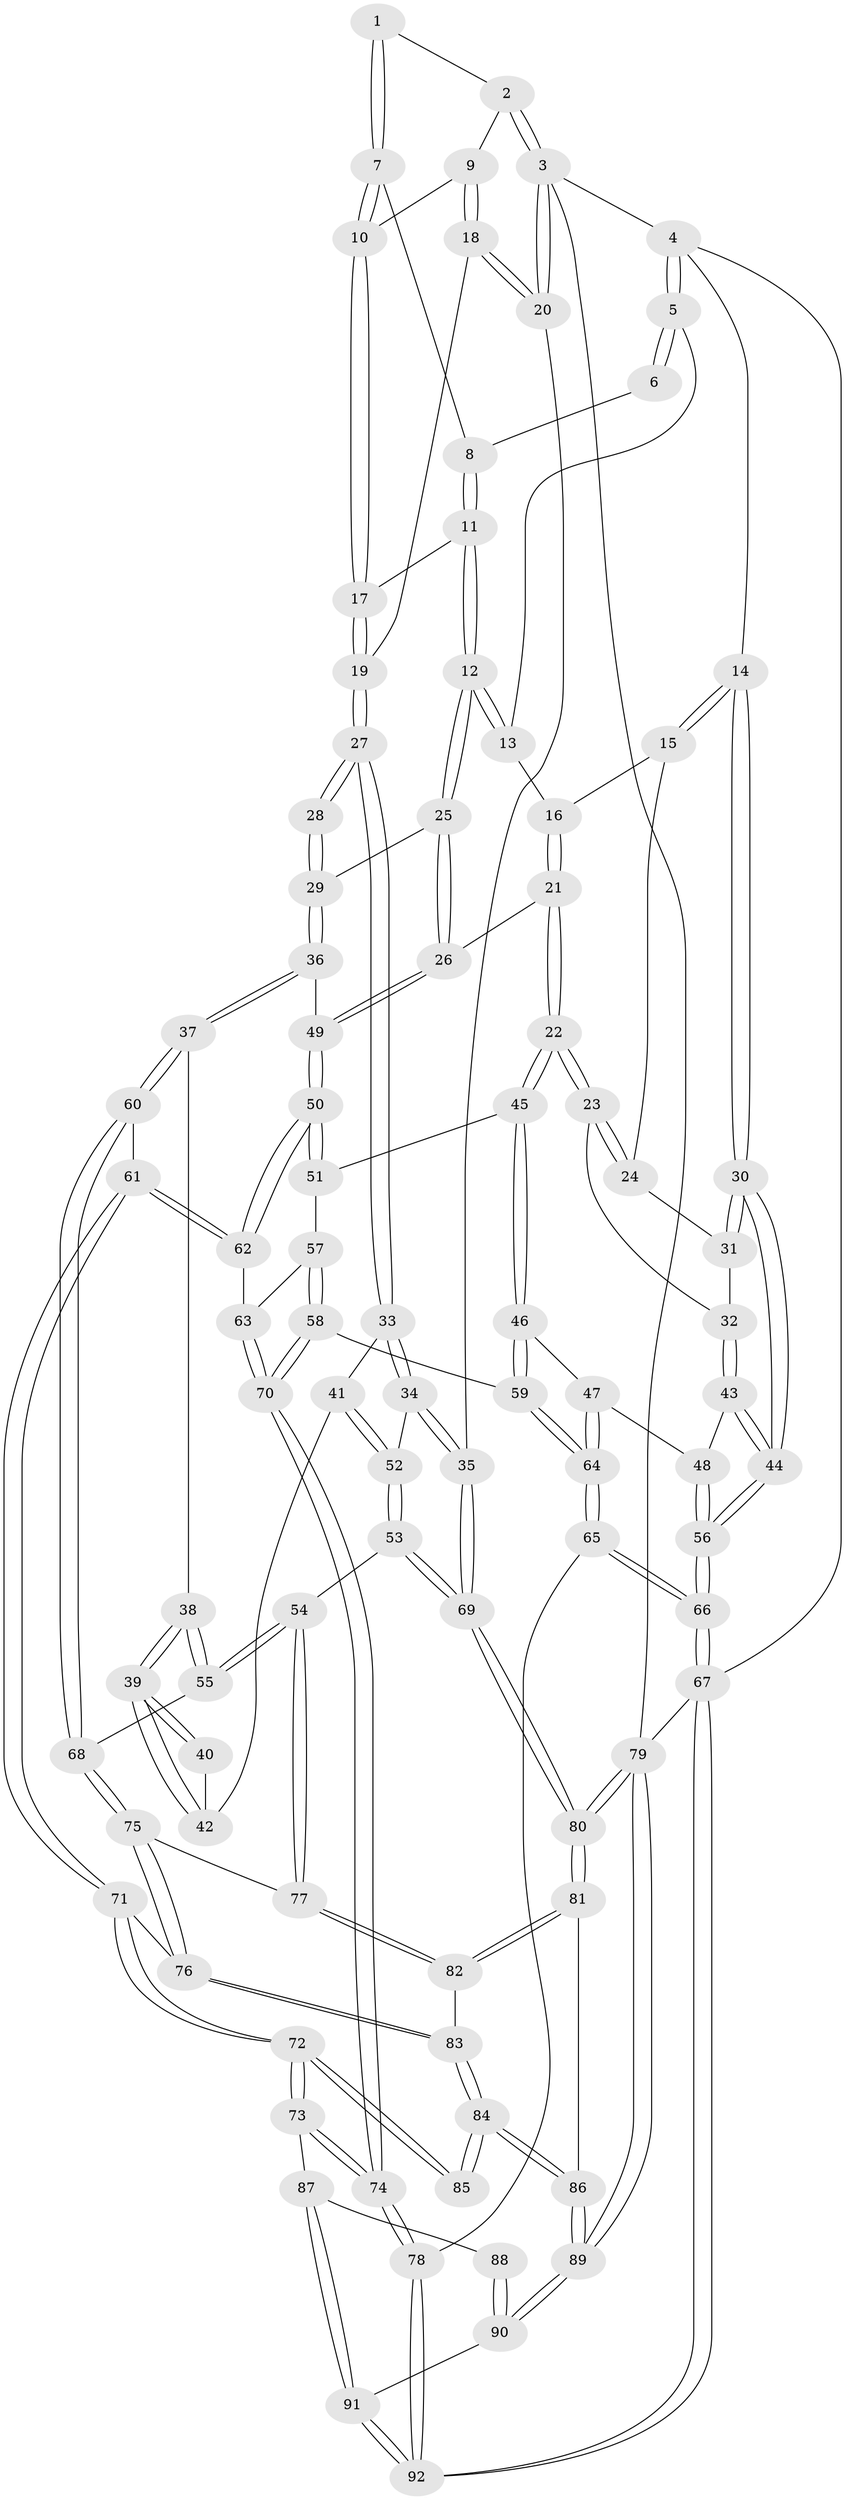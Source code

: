 // Generated by graph-tools (version 1.1) at 2025/38/03/09/25 02:38:35]
// undirected, 92 vertices, 227 edges
graph export_dot {
graph [start="1"]
  node [color=gray90,style=filled];
  1 [pos="+0.7874879593618868+0"];
  2 [pos="+1+0"];
  3 [pos="+1+0"];
  4 [pos="+0+0"];
  5 [pos="+0.37587416620373737+0"];
  6 [pos="+0.5920542595028861+0"];
  7 [pos="+0.8215179401623857+0.11194476444636114"];
  8 [pos="+0.6258991187417456+0"];
  9 [pos="+0.8633899364813001+0.13016948673057285"];
  10 [pos="+0.8220526308828591+0.1134801682907948"];
  11 [pos="+0.6233237093762592+0.2076582229380203"];
  12 [pos="+0.5861561667545312+0.24746116749403632"];
  13 [pos="+0.366503164099401+0.03853590097806083"];
  14 [pos="+0+0"];
  15 [pos="+0.12038775757265795+0.19831584419296103"];
  16 [pos="+0.2412368875004657+0.211386214959323"];
  17 [pos="+0.6370275693804208+0.20438382331607027"];
  18 [pos="+0.8939567210819286+0.1550451715415635"];
  19 [pos="+0.8948453097900726+0.29688988488681295"];
  20 [pos="+1+0"];
  21 [pos="+0.3242594056189198+0.3407939894035806"];
  22 [pos="+0.28421222171868626+0.4286817307565193"];
  23 [pos="+0.18573440166091318+0.40558417225083987"];
  24 [pos="+0.10501994656134202+0.2769948055256631"];
  25 [pos="+0.5817824909071438+0.2661702541010908"];
  26 [pos="+0.37872325913929644+0.3381445269584365"];
  27 [pos="+0.9064772178355198+0.336748775286501"];
  28 [pos="+0.8112783678533944+0.36996341296735336"];
  29 [pos="+0.5972502135929378+0.2980445862577245"];
  30 [pos="+0+0.417217678365848"];
  31 [pos="+0.08973319684255665+0.32817512380249414"];
  32 [pos="+0.08985025356002381+0.4008869556720675"];
  33 [pos="+1+0.4177886709137724"];
  34 [pos="+1+0.43313916664170343"];
  35 [pos="+1+0.4664977373092917"];
  36 [pos="+0.6104350029897218+0.4806484790777221"];
  37 [pos="+0.6264340638092422+0.49612805270972443"];
  38 [pos="+0.6473002233908013+0.5098042262903085"];
  39 [pos="+0.7081970757326209+0.4848275328332812"];
  40 [pos="+0.8081354714714654+0.3762274667488026"];
  41 [pos="+0.804567494812077+0.4939312150570421"];
  42 [pos="+0.8041208528601372+0.49355952981603235"];
  43 [pos="+0.07222140265223116+0.42803671252866327"];
  44 [pos="+0+0.44113225871223277"];
  45 [pos="+0.2796440731271549+0.4717552649070606"];
  46 [pos="+0.2522274829896058+0.4933367777858108"];
  47 [pos="+0.1334063757346442+0.535502165955376"];
  48 [pos="+0.11340532188139434+0.5151270226294097"];
  49 [pos="+0.49617847282477295+0.5200229117009286"];
  50 [pos="+0.4750678831890293+0.540399037961755"];
  51 [pos="+0.29227853407098203+0.48441587016035"];
  52 [pos="+0.8283242090679096+0.5808263668520274"];
  53 [pos="+0.7984275237099367+0.6354102179827483"];
  54 [pos="+0.7436560694370311+0.6520734781740781"];
  55 [pos="+0.6606532825786972+0.5348445875461596"];
  56 [pos="+0+0.5350478643766936"];
  57 [pos="+0.32450465905706594+0.5667656326255858"];
  58 [pos="+0.30262842336464374+0.6883489818391935"];
  59 [pos="+0.2351544506527159+0.6496858680283215"];
  60 [pos="+0.5387770973937682+0.663778713779847"];
  61 [pos="+0.47018379033604+0.6477120022369364"];
  62 [pos="+0.45344180810621637+0.6365739344288063"];
  63 [pos="+0.4461184117521586+0.6395481268767127"];
  64 [pos="+0.08622888414619923+0.6766067676439613"];
  65 [pos="+0.04871695680018444+0.7191671546686963"];
  66 [pos="+0+0.8223771214658567"];
  67 [pos="+0+1"];
  68 [pos="+0.5671012317414007+0.6849092412743896"];
  69 [pos="+1+0.8234253189052515"];
  70 [pos="+0.3361483876018642+0.740815836493077"];
  71 [pos="+0.5006407694147319+0.8103196439342717"];
  72 [pos="+0.44530283633336337+0.8506149133735437"];
  73 [pos="+0.4259474297183316+0.8579499792389869"];
  74 [pos="+0.3261606695032773+0.8302314086685157"];
  75 [pos="+0.5720050377833457+0.6907205300184717"];
  76 [pos="+0.5579538563613237+0.7935828123407623"];
  77 [pos="+0.7311577137529648+0.6804541832642775"];
  78 [pos="+0.31328082622373904+0.8380234995129353"];
  79 [pos="+1+1"];
  80 [pos="+1+0.9695715203025177"];
  81 [pos="+0.8279890524668335+0.8730646788319227"];
  82 [pos="+0.729707742731014+0.7538711319792998"];
  83 [pos="+0.6219278777201792+0.8200922055344257"];
  84 [pos="+0.6359664882828876+0.9376580597100211"];
  85 [pos="+0.585869073444236+0.9262683213559971"];
  86 [pos="+0.6637348240602704+0.9810182284154366"];
  87 [pos="+0.43483079272160996+0.8845130329798623"];
  88 [pos="+0.5260191878691931+0.9496539582484316"];
  89 [pos="+0.6219328561064202+1"];
  90 [pos="+0.5290749784925105+1"];
  91 [pos="+0.49146628338604975+1"];
  92 [pos="+0.04654089512021193+1"];
  1 -- 2;
  1 -- 7;
  1 -- 7;
  2 -- 3;
  2 -- 3;
  2 -- 9;
  3 -- 4;
  3 -- 20;
  3 -- 20;
  3 -- 79;
  4 -- 5;
  4 -- 5;
  4 -- 14;
  4 -- 67;
  5 -- 6;
  5 -- 6;
  5 -- 13;
  6 -- 8;
  7 -- 8;
  7 -- 10;
  7 -- 10;
  8 -- 11;
  8 -- 11;
  9 -- 10;
  9 -- 18;
  9 -- 18;
  10 -- 17;
  10 -- 17;
  11 -- 12;
  11 -- 12;
  11 -- 17;
  12 -- 13;
  12 -- 13;
  12 -- 25;
  12 -- 25;
  13 -- 16;
  14 -- 15;
  14 -- 15;
  14 -- 30;
  14 -- 30;
  15 -- 16;
  15 -- 24;
  16 -- 21;
  16 -- 21;
  17 -- 19;
  17 -- 19;
  18 -- 19;
  18 -- 20;
  18 -- 20;
  19 -- 27;
  19 -- 27;
  20 -- 35;
  21 -- 22;
  21 -- 22;
  21 -- 26;
  22 -- 23;
  22 -- 23;
  22 -- 45;
  22 -- 45;
  23 -- 24;
  23 -- 24;
  23 -- 32;
  24 -- 31;
  25 -- 26;
  25 -- 26;
  25 -- 29;
  26 -- 49;
  26 -- 49;
  27 -- 28;
  27 -- 28;
  27 -- 33;
  27 -- 33;
  28 -- 29;
  28 -- 29;
  29 -- 36;
  29 -- 36;
  30 -- 31;
  30 -- 31;
  30 -- 44;
  30 -- 44;
  31 -- 32;
  32 -- 43;
  32 -- 43;
  33 -- 34;
  33 -- 34;
  33 -- 41;
  34 -- 35;
  34 -- 35;
  34 -- 52;
  35 -- 69;
  35 -- 69;
  36 -- 37;
  36 -- 37;
  36 -- 49;
  37 -- 38;
  37 -- 60;
  37 -- 60;
  38 -- 39;
  38 -- 39;
  38 -- 55;
  38 -- 55;
  39 -- 40;
  39 -- 40;
  39 -- 42;
  39 -- 42;
  40 -- 42;
  41 -- 42;
  41 -- 52;
  41 -- 52;
  43 -- 44;
  43 -- 44;
  43 -- 48;
  44 -- 56;
  44 -- 56;
  45 -- 46;
  45 -- 46;
  45 -- 51;
  46 -- 47;
  46 -- 59;
  46 -- 59;
  47 -- 48;
  47 -- 64;
  47 -- 64;
  48 -- 56;
  48 -- 56;
  49 -- 50;
  49 -- 50;
  50 -- 51;
  50 -- 51;
  50 -- 62;
  50 -- 62;
  51 -- 57;
  52 -- 53;
  52 -- 53;
  53 -- 54;
  53 -- 69;
  53 -- 69;
  54 -- 55;
  54 -- 55;
  54 -- 77;
  54 -- 77;
  55 -- 68;
  56 -- 66;
  56 -- 66;
  57 -- 58;
  57 -- 58;
  57 -- 63;
  58 -- 59;
  58 -- 70;
  58 -- 70;
  59 -- 64;
  59 -- 64;
  60 -- 61;
  60 -- 68;
  60 -- 68;
  61 -- 62;
  61 -- 62;
  61 -- 71;
  61 -- 71;
  62 -- 63;
  63 -- 70;
  63 -- 70;
  64 -- 65;
  64 -- 65;
  65 -- 66;
  65 -- 66;
  65 -- 78;
  66 -- 67;
  66 -- 67;
  67 -- 92;
  67 -- 92;
  67 -- 79;
  68 -- 75;
  68 -- 75;
  69 -- 80;
  69 -- 80;
  70 -- 74;
  70 -- 74;
  71 -- 72;
  71 -- 72;
  71 -- 76;
  72 -- 73;
  72 -- 73;
  72 -- 85;
  72 -- 85;
  73 -- 74;
  73 -- 74;
  73 -- 87;
  74 -- 78;
  74 -- 78;
  75 -- 76;
  75 -- 76;
  75 -- 77;
  76 -- 83;
  76 -- 83;
  77 -- 82;
  77 -- 82;
  78 -- 92;
  78 -- 92;
  79 -- 80;
  79 -- 80;
  79 -- 89;
  79 -- 89;
  80 -- 81;
  80 -- 81;
  81 -- 82;
  81 -- 82;
  81 -- 86;
  82 -- 83;
  83 -- 84;
  83 -- 84;
  84 -- 85;
  84 -- 85;
  84 -- 86;
  84 -- 86;
  86 -- 89;
  86 -- 89;
  87 -- 88;
  87 -- 91;
  87 -- 91;
  88 -- 90;
  88 -- 90;
  89 -- 90;
  89 -- 90;
  90 -- 91;
  91 -- 92;
  91 -- 92;
}

